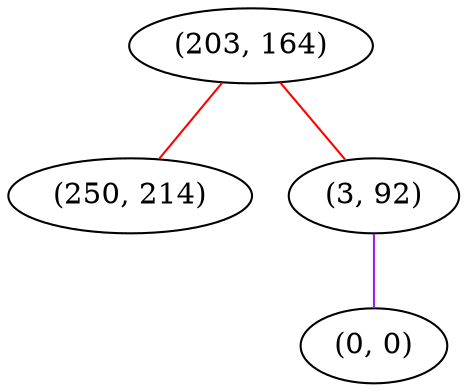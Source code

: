 graph "" {
"(203, 164)";
"(250, 214)";
"(3, 92)";
"(0, 0)";
"(203, 164)" -- "(250, 214)"  [color=red, key=0, weight=1];
"(203, 164)" -- "(3, 92)"  [color=red, key=0, weight=1];
"(3, 92)" -- "(0, 0)"  [color=purple, key=0, weight=4];
}
